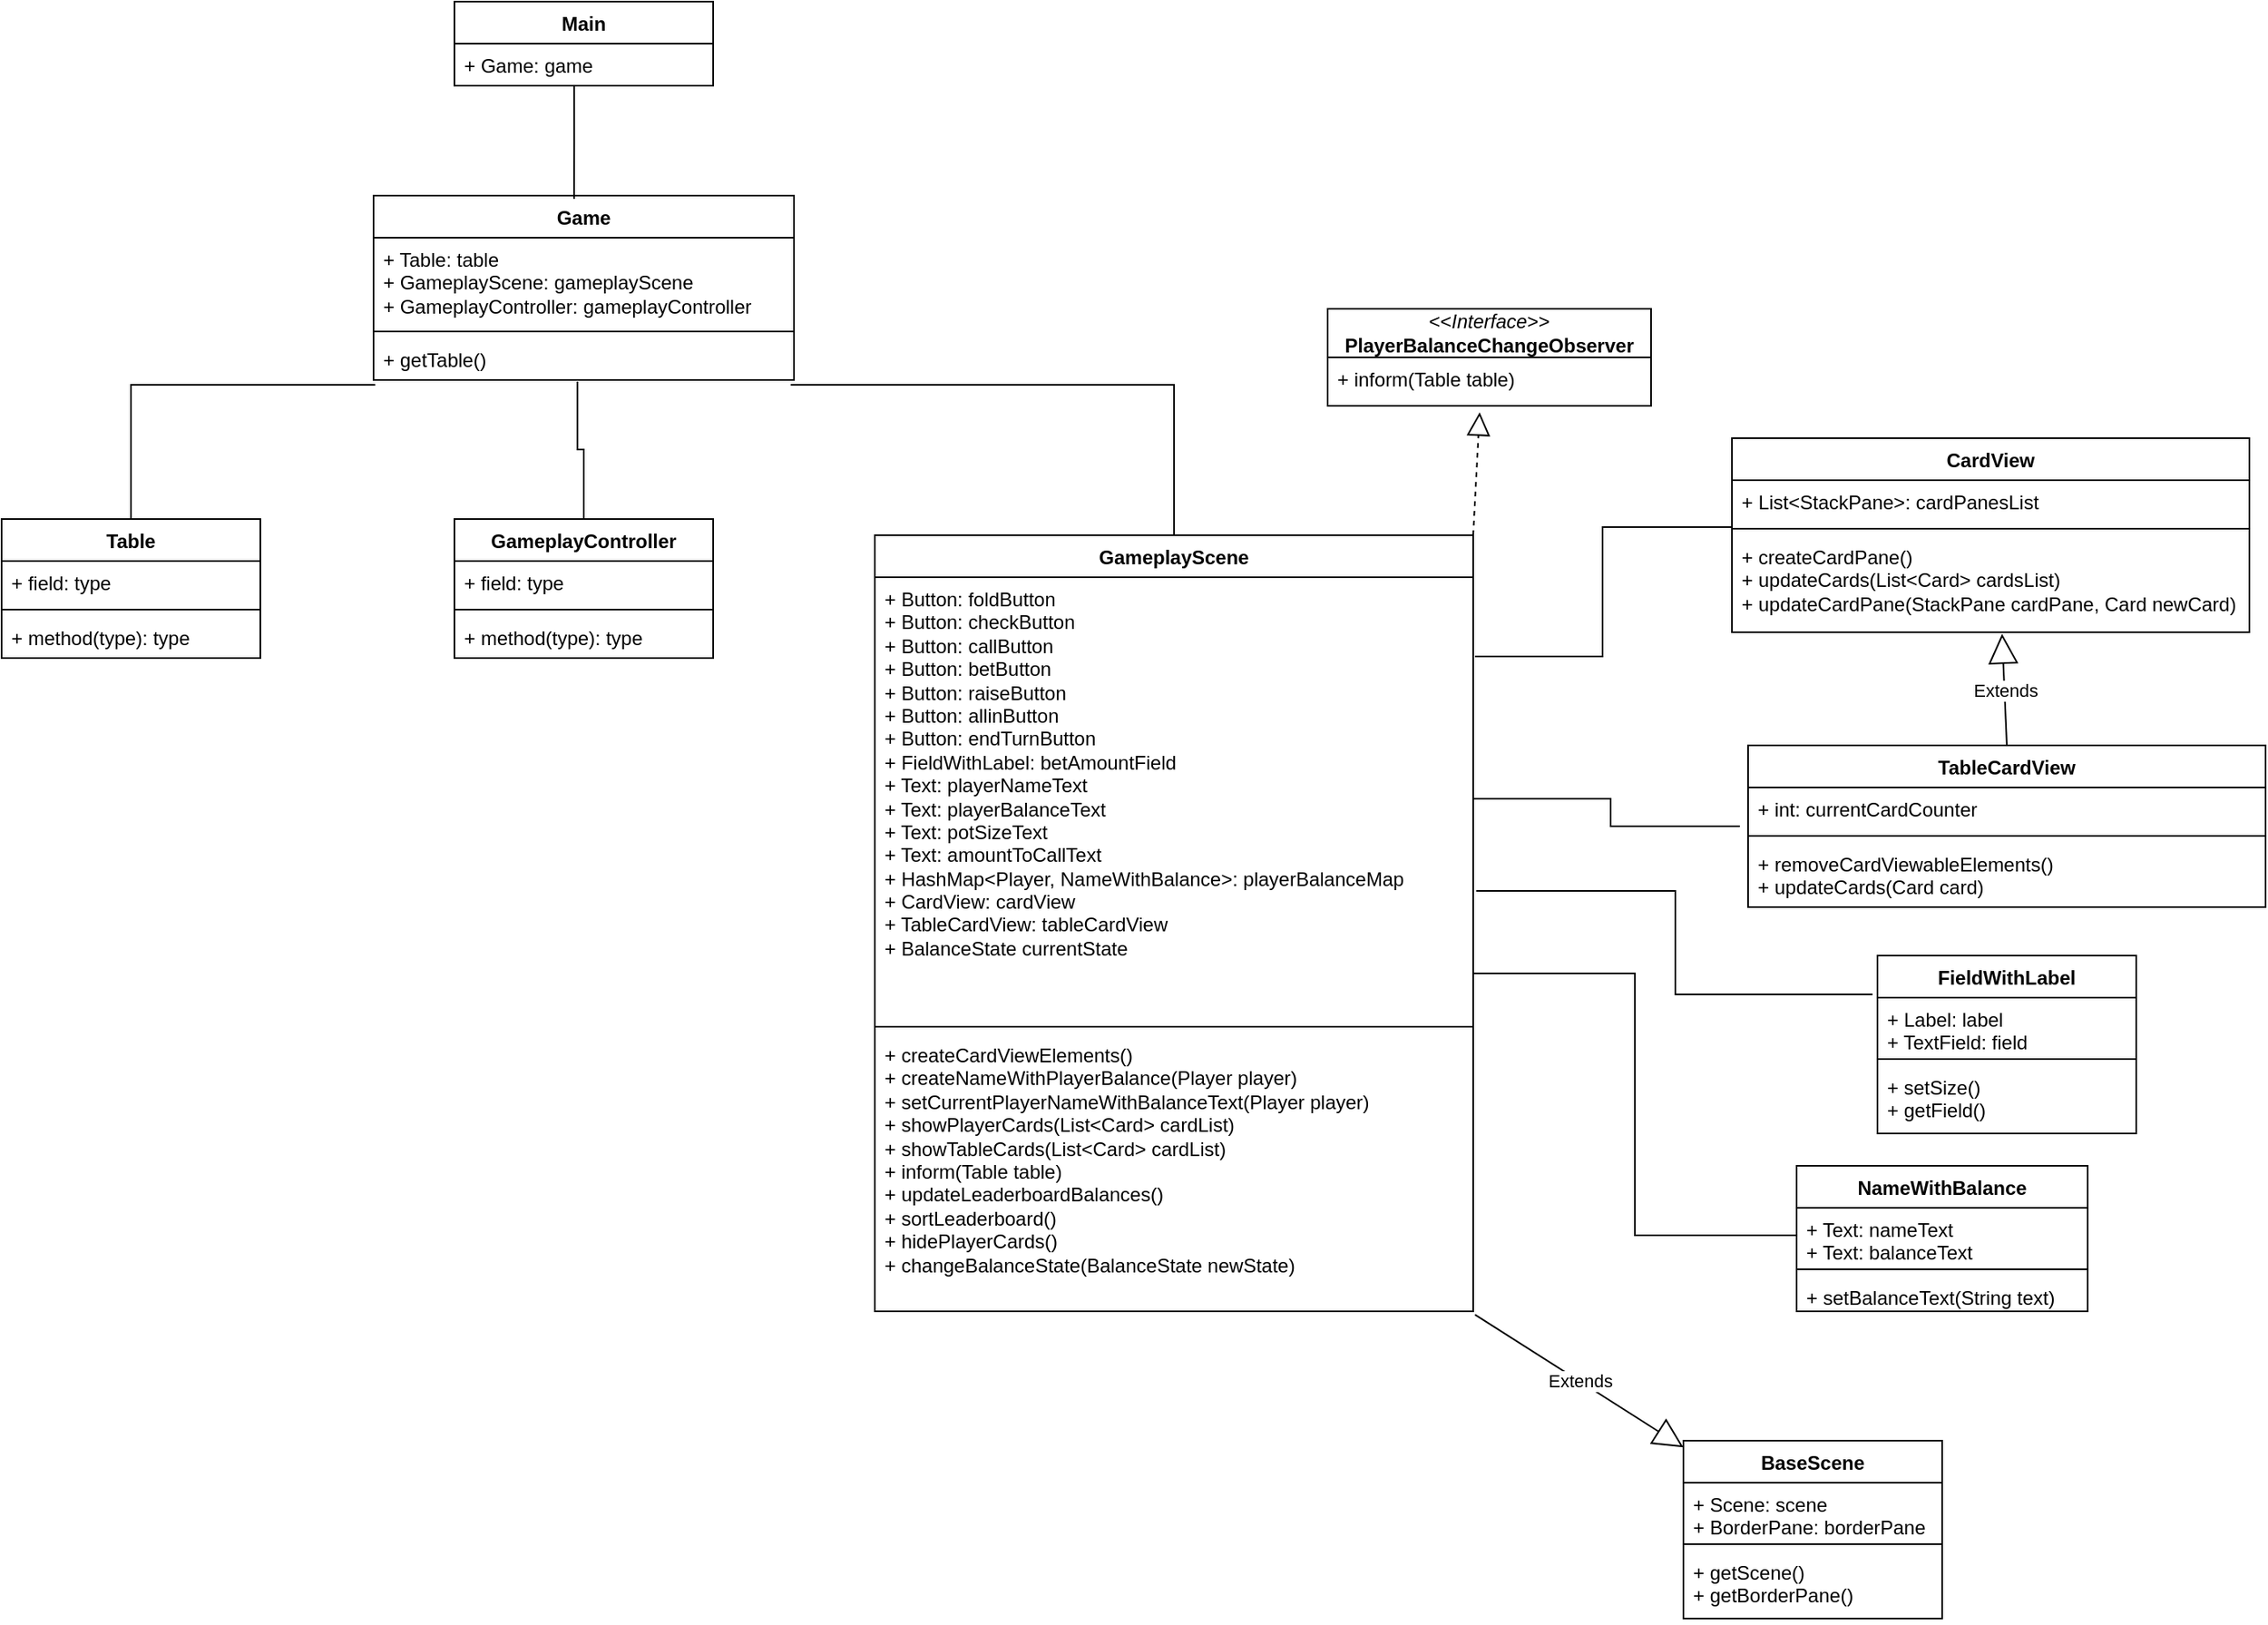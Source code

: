 <mxfile version="24.2.5" type="github">
  <diagram name="Page-1" id="viquiQ20y5q3F9xp7PsY">
    <mxGraphModel dx="1909" dy="760" grid="1" gridSize="10" guides="1" tooltips="1" connect="1" arrows="1" fold="1" page="0" pageScale="1" pageWidth="827" pageHeight="1169" background="none" math="0" shadow="0">
      <root>
        <mxCell id="0" />
        <mxCell id="1" parent="0" />
        <mxCell id="RqX54voOCDL3QfV-D7yE-1" value="Main" style="swimlane;fontStyle=1;align=center;verticalAlign=top;childLayout=stackLayout;horizontal=1;startSize=26;horizontalStack=0;resizeParent=1;resizeParentMax=0;resizeLast=0;collapsible=1;marginBottom=0;whiteSpace=wrap;html=1;" vertex="1" parent="1">
          <mxGeometry x="270" y="120" width="160" height="52" as="geometry" />
        </mxCell>
        <mxCell id="RqX54voOCDL3QfV-D7yE-2" value="+ Game: game" style="text;strokeColor=none;fillColor=none;align=left;verticalAlign=top;spacingLeft=4;spacingRight=4;overflow=hidden;rotatable=0;points=[[0,0.5],[1,0.5]];portConstraint=eastwest;whiteSpace=wrap;html=1;" vertex="1" parent="RqX54voOCDL3QfV-D7yE-1">
          <mxGeometry y="26" width="160" height="26" as="geometry" />
        </mxCell>
        <mxCell id="RqX54voOCDL3QfV-D7yE-5" value="Game" style="swimlane;fontStyle=1;align=center;verticalAlign=top;childLayout=stackLayout;horizontal=1;startSize=26;horizontalStack=0;resizeParent=1;resizeParentMax=0;resizeLast=0;collapsible=1;marginBottom=0;whiteSpace=wrap;html=1;" vertex="1" parent="1">
          <mxGeometry x="220" y="240" width="260" height="114" as="geometry" />
        </mxCell>
        <mxCell id="RqX54voOCDL3QfV-D7yE-6" value="+ Table: table&lt;div&gt;+ GameplayScene: gameplayScene&lt;/div&gt;&lt;div&gt;+ GameplayController: gameplayController&lt;/div&gt;" style="text;strokeColor=none;fillColor=none;align=left;verticalAlign=top;spacingLeft=4;spacingRight=4;overflow=hidden;rotatable=0;points=[[0,0.5],[1,0.5]];portConstraint=eastwest;whiteSpace=wrap;html=1;" vertex="1" parent="RqX54voOCDL3QfV-D7yE-5">
          <mxGeometry y="26" width="260" height="54" as="geometry" />
        </mxCell>
        <mxCell id="RqX54voOCDL3QfV-D7yE-7" value="" style="line;strokeWidth=1;fillColor=none;align=left;verticalAlign=middle;spacingTop=-1;spacingLeft=3;spacingRight=3;rotatable=0;labelPosition=right;points=[];portConstraint=eastwest;strokeColor=inherit;" vertex="1" parent="RqX54voOCDL3QfV-D7yE-5">
          <mxGeometry y="80" width="260" height="8" as="geometry" />
        </mxCell>
        <mxCell id="RqX54voOCDL3QfV-D7yE-8" value="+ getTable()" style="text;strokeColor=none;fillColor=none;align=left;verticalAlign=top;spacingLeft=4;spacingRight=4;overflow=hidden;rotatable=0;points=[[0,0.5],[1,0.5]];portConstraint=eastwest;whiteSpace=wrap;html=1;" vertex="1" parent="RqX54voOCDL3QfV-D7yE-5">
          <mxGeometry y="88" width="260" height="26" as="geometry" />
        </mxCell>
        <mxCell id="RqX54voOCDL3QfV-D7yE-13" value="" style="endArrow=none;html=1;edgeStyle=orthogonalEdgeStyle;rounded=0;exitX=0.463;exitY=1;exitDx=0;exitDy=0;exitPerimeter=0;entryX=0.477;entryY=0.018;entryDx=0;entryDy=0;entryPerimeter=0;" edge="1" parent="1" source="RqX54voOCDL3QfV-D7yE-2" target="RqX54voOCDL3QfV-D7yE-5">
          <mxGeometry relative="1" as="geometry">
            <mxPoint x="270" y="390" as="sourcePoint" />
            <mxPoint x="360" y="400" as="targetPoint" />
          </mxGeometry>
        </mxCell>
        <mxCell id="RqX54voOCDL3QfV-D7yE-16" value="Table" style="swimlane;fontStyle=1;align=center;verticalAlign=top;childLayout=stackLayout;horizontal=1;startSize=26;horizontalStack=0;resizeParent=1;resizeParentMax=0;resizeLast=0;collapsible=1;marginBottom=0;whiteSpace=wrap;html=1;" vertex="1" parent="1">
          <mxGeometry x="-10" y="440" width="160" height="86" as="geometry" />
        </mxCell>
        <mxCell id="RqX54voOCDL3QfV-D7yE-17" value="+ field: type" style="text;strokeColor=none;fillColor=none;align=left;verticalAlign=top;spacingLeft=4;spacingRight=4;overflow=hidden;rotatable=0;points=[[0,0.5],[1,0.5]];portConstraint=eastwest;whiteSpace=wrap;html=1;" vertex="1" parent="RqX54voOCDL3QfV-D7yE-16">
          <mxGeometry y="26" width="160" height="26" as="geometry" />
        </mxCell>
        <mxCell id="RqX54voOCDL3QfV-D7yE-18" value="" style="line;strokeWidth=1;fillColor=none;align=left;verticalAlign=middle;spacingTop=-1;spacingLeft=3;spacingRight=3;rotatable=0;labelPosition=right;points=[];portConstraint=eastwest;strokeColor=inherit;" vertex="1" parent="RqX54voOCDL3QfV-D7yE-16">
          <mxGeometry y="52" width="160" height="8" as="geometry" />
        </mxCell>
        <mxCell id="RqX54voOCDL3QfV-D7yE-19" value="+ method(type): type" style="text;strokeColor=none;fillColor=none;align=left;verticalAlign=top;spacingLeft=4;spacingRight=4;overflow=hidden;rotatable=0;points=[[0,0.5],[1,0.5]];portConstraint=eastwest;whiteSpace=wrap;html=1;" vertex="1" parent="RqX54voOCDL3QfV-D7yE-16">
          <mxGeometry y="60" width="160" height="26" as="geometry" />
        </mxCell>
        <mxCell id="RqX54voOCDL3QfV-D7yE-23" value="" style="endArrow=none;html=1;edgeStyle=orthogonalEdgeStyle;rounded=0;exitX=0.004;exitY=1.115;exitDx=0;exitDy=0;exitPerimeter=0;entryX=0.5;entryY=0;entryDx=0;entryDy=0;" edge="1" parent="1" source="RqX54voOCDL3QfV-D7yE-8" target="RqX54voOCDL3QfV-D7yE-16">
          <mxGeometry relative="1" as="geometry">
            <mxPoint x="129.5" y="380" as="sourcePoint" />
            <mxPoint x="129.5" y="450" as="targetPoint" />
          </mxGeometry>
        </mxCell>
        <mxCell id="RqX54voOCDL3QfV-D7yE-24" value="GameplayScene&lt;div&gt;&lt;br&gt;&lt;/div&gt;" style="swimlane;fontStyle=1;align=center;verticalAlign=top;childLayout=stackLayout;horizontal=1;startSize=26;horizontalStack=0;resizeParent=1;resizeParentMax=0;resizeLast=0;collapsible=1;marginBottom=0;whiteSpace=wrap;html=1;" vertex="1" parent="1">
          <mxGeometry x="530" y="450" width="370" height="480" as="geometry" />
        </mxCell>
        <mxCell id="RqX54voOCDL3QfV-D7yE-25" value="&lt;div&gt;&lt;span style=&quot;background-color: initial;&quot;&gt;+ Button: foldButton&lt;/span&gt;&lt;br&gt;&lt;/div&gt;&lt;div&gt;+ Button: checkButton&lt;/div&gt;&lt;div&gt;+ Button: callButton&lt;/div&gt;&lt;div&gt;+ Button: betButton&lt;/div&gt;&lt;div&gt;+ Button: raiseButton&lt;/div&gt;&lt;div&gt;+ Button: allinButton&lt;/div&gt;&lt;div&gt;+ Button: endTurnButton&lt;/div&gt;&lt;div&gt;+ FieldWithLabel: betAmountField&lt;/div&gt;&lt;div&gt;+ Text: playerNameText&lt;/div&gt;&lt;div&gt;+ Text: playerBalanceText&lt;/div&gt;&lt;div&gt;+ Text: potSizeText&lt;/div&gt;&lt;div&gt;+ Text: amountToCallText&lt;/div&gt;&lt;div&gt;+ HashMap&amp;lt;Player, NameWithBalance&amp;gt;: playerBalanceMap&lt;/div&gt;&lt;div&gt;+ CardView: cardView&lt;/div&gt;&lt;div&gt;+ TableCardView: tableCardView&lt;/div&gt;&lt;div&gt;+ BalanceState currentState&lt;/div&gt;" style="text;strokeColor=none;fillColor=none;align=left;verticalAlign=top;spacingLeft=4;spacingRight=4;overflow=hidden;rotatable=0;points=[[0,0.5],[1,0.5]];portConstraint=eastwest;whiteSpace=wrap;html=1;" vertex="1" parent="RqX54voOCDL3QfV-D7yE-24">
          <mxGeometry y="26" width="370" height="274" as="geometry" />
        </mxCell>
        <mxCell id="RqX54voOCDL3QfV-D7yE-26" value="" style="line;strokeWidth=1;fillColor=none;align=left;verticalAlign=middle;spacingTop=-1;spacingLeft=3;spacingRight=3;rotatable=0;labelPosition=right;points=[];portConstraint=eastwest;strokeColor=inherit;" vertex="1" parent="RqX54voOCDL3QfV-D7yE-24">
          <mxGeometry y="300" width="370" height="8" as="geometry" />
        </mxCell>
        <mxCell id="RqX54voOCDL3QfV-D7yE-27" value="+ createCardViewElements()&lt;div&gt;+ createNameWithPlayerBalance(Player player)&lt;/div&gt;&lt;div&gt;+ setCurrentPlayerNameWithBalanceText(Player player)&lt;/div&gt;&lt;div&gt;+ showPlayerCards(List&amp;lt;Card&amp;gt; cardList)&lt;/div&gt;&lt;div&gt;+ showTableCards(List&amp;lt;Card&amp;gt; cardList)&lt;/div&gt;&lt;div&gt;+ inform(Table table)&lt;/div&gt;&lt;div&gt;+ updateLeaderboardBalances()&lt;/div&gt;&lt;div&gt;+ sortLeaderboard()&lt;/div&gt;&lt;div&gt;+ hidePlayerCards()&lt;/div&gt;&lt;div&gt;+ changeBalanceState(BalanceState newState)&lt;/div&gt;" style="text;strokeColor=none;fillColor=none;align=left;verticalAlign=top;spacingLeft=4;spacingRight=4;overflow=hidden;rotatable=0;points=[[0,0.5],[1,0.5]];portConstraint=eastwest;whiteSpace=wrap;html=1;" vertex="1" parent="RqX54voOCDL3QfV-D7yE-24">
          <mxGeometry y="308" width="370" height="172" as="geometry" />
        </mxCell>
        <mxCell id="RqX54voOCDL3QfV-D7yE-28" value="" style="endArrow=none;html=1;edgeStyle=orthogonalEdgeStyle;rounded=0;exitX=0.992;exitY=1.115;exitDx=0;exitDy=0;exitPerimeter=0;entryX=0.5;entryY=0;entryDx=0;entryDy=0;" edge="1" parent="1" source="RqX54voOCDL3QfV-D7yE-8" target="RqX54voOCDL3QfV-D7yE-24">
          <mxGeometry relative="1" as="geometry">
            <mxPoint x="231" y="367" as="sourcePoint" />
            <mxPoint x="80" y="450" as="targetPoint" />
          </mxGeometry>
        </mxCell>
        <mxCell id="RqX54voOCDL3QfV-D7yE-29" value="&lt;div&gt;GameplayController&lt;/div&gt;" style="swimlane;fontStyle=1;align=center;verticalAlign=top;childLayout=stackLayout;horizontal=1;startSize=26;horizontalStack=0;resizeParent=1;resizeParentMax=0;resizeLast=0;collapsible=1;marginBottom=0;whiteSpace=wrap;html=1;" vertex="1" parent="1">
          <mxGeometry x="270" y="440" width="160" height="86" as="geometry" />
        </mxCell>
        <mxCell id="RqX54voOCDL3QfV-D7yE-30" value="+ field: type" style="text;strokeColor=none;fillColor=none;align=left;verticalAlign=top;spacingLeft=4;spacingRight=4;overflow=hidden;rotatable=0;points=[[0,0.5],[1,0.5]];portConstraint=eastwest;whiteSpace=wrap;html=1;" vertex="1" parent="RqX54voOCDL3QfV-D7yE-29">
          <mxGeometry y="26" width="160" height="26" as="geometry" />
        </mxCell>
        <mxCell id="RqX54voOCDL3QfV-D7yE-31" value="" style="line;strokeWidth=1;fillColor=none;align=left;verticalAlign=middle;spacingTop=-1;spacingLeft=3;spacingRight=3;rotatable=0;labelPosition=right;points=[];portConstraint=eastwest;strokeColor=inherit;" vertex="1" parent="RqX54voOCDL3QfV-D7yE-29">
          <mxGeometry y="52" width="160" height="8" as="geometry" />
        </mxCell>
        <mxCell id="RqX54voOCDL3QfV-D7yE-32" value="+ method(type): type" style="text;strokeColor=none;fillColor=none;align=left;verticalAlign=top;spacingLeft=4;spacingRight=4;overflow=hidden;rotatable=0;points=[[0,0.5],[1,0.5]];portConstraint=eastwest;whiteSpace=wrap;html=1;" vertex="1" parent="RqX54voOCDL3QfV-D7yE-29">
          <mxGeometry y="60" width="160" height="26" as="geometry" />
        </mxCell>
        <mxCell id="RqX54voOCDL3QfV-D7yE-34" value="" style="endArrow=none;html=1;edgeStyle=orthogonalEdgeStyle;rounded=0;exitX=0.485;exitY=1.038;exitDx=0;exitDy=0;exitPerimeter=0;entryX=0.5;entryY=0;entryDx=0;entryDy=0;" edge="1" parent="1" source="RqX54voOCDL3QfV-D7yE-8" target="RqX54voOCDL3QfV-D7yE-29">
          <mxGeometry relative="1" as="geometry">
            <mxPoint x="339.5" y="380" as="sourcePoint" />
            <mxPoint x="339.5" y="450" as="targetPoint" />
          </mxGeometry>
        </mxCell>
        <mxCell id="RqX54voOCDL3QfV-D7yE-35" value="Extends" style="endArrow=block;endSize=16;endFill=0;html=1;rounded=0;exitX=1.003;exitY=1.012;exitDx=0;exitDy=0;exitPerimeter=0;" edge="1" parent="1" source="RqX54voOCDL3QfV-D7yE-27" target="RqX54voOCDL3QfV-D7yE-36">
          <mxGeometry width="160" relative="1" as="geometry">
            <mxPoint x="270" y="770" as="sourcePoint" />
            <mxPoint x="1120" y="940" as="targetPoint" />
          </mxGeometry>
        </mxCell>
        <mxCell id="RqX54voOCDL3QfV-D7yE-36" value="BaseScene" style="swimlane;fontStyle=1;align=center;verticalAlign=top;childLayout=stackLayout;horizontal=1;startSize=26;horizontalStack=0;resizeParent=1;resizeParentMax=0;resizeLast=0;collapsible=1;marginBottom=0;whiteSpace=wrap;html=1;" vertex="1" parent="1">
          <mxGeometry x="1030" y="1010" width="160" height="110" as="geometry" />
        </mxCell>
        <mxCell id="RqX54voOCDL3QfV-D7yE-37" value="+ Scene: scene&lt;div&gt;+ BorderPane: borderPane&lt;/div&gt;" style="text;strokeColor=none;fillColor=none;align=left;verticalAlign=top;spacingLeft=4;spacingRight=4;overflow=hidden;rotatable=0;points=[[0,0.5],[1,0.5]];portConstraint=eastwest;whiteSpace=wrap;html=1;" vertex="1" parent="RqX54voOCDL3QfV-D7yE-36">
          <mxGeometry y="26" width="160" height="34" as="geometry" />
        </mxCell>
        <mxCell id="RqX54voOCDL3QfV-D7yE-38" value="" style="line;strokeWidth=1;fillColor=none;align=left;verticalAlign=middle;spacingTop=-1;spacingLeft=3;spacingRight=3;rotatable=0;labelPosition=right;points=[];portConstraint=eastwest;strokeColor=inherit;" vertex="1" parent="RqX54voOCDL3QfV-D7yE-36">
          <mxGeometry y="60" width="160" height="8" as="geometry" />
        </mxCell>
        <mxCell id="RqX54voOCDL3QfV-D7yE-39" value="+ getScene()&lt;div&gt;+ getBorderPane()&lt;/div&gt;" style="text;strokeColor=none;fillColor=none;align=left;verticalAlign=top;spacingLeft=4;spacingRight=4;overflow=hidden;rotatable=0;points=[[0,0.5],[1,0.5]];portConstraint=eastwest;whiteSpace=wrap;html=1;" vertex="1" parent="RqX54voOCDL3QfV-D7yE-36">
          <mxGeometry y="68" width="160" height="42" as="geometry" />
        </mxCell>
        <mxCell id="RqX54voOCDL3QfV-D7yE-40" value="&lt;div&gt;&amp;lt;&amp;lt;&lt;i&gt;Interface&lt;/i&gt;&amp;gt;&amp;gt;&lt;/div&gt;&lt;b&gt;PlayerBalanceChangeObserver&lt;/b&gt;" style="swimlane;fontStyle=0;childLayout=stackLayout;horizontal=1;startSize=30;fillColor=none;horizontalStack=0;resizeParent=1;resizeParentMax=0;resizeLast=0;collapsible=1;marginBottom=0;whiteSpace=wrap;html=1;" vertex="1" parent="1">
          <mxGeometry x="810" y="310" width="200" height="60" as="geometry" />
        </mxCell>
        <mxCell id="RqX54voOCDL3QfV-D7yE-41" value="+ inform(Table table)" style="text;strokeColor=none;fillColor=none;align=left;verticalAlign=top;spacingLeft=4;spacingRight=4;overflow=hidden;rotatable=0;points=[[0,0.5],[1,0.5]];portConstraint=eastwest;whiteSpace=wrap;html=1;" vertex="1" parent="RqX54voOCDL3QfV-D7yE-40">
          <mxGeometry y="30" width="200" height="30" as="geometry" />
        </mxCell>
        <mxCell id="RqX54voOCDL3QfV-D7yE-44" value="" style="endArrow=block;dashed=1;endFill=0;endSize=12;html=1;rounded=0;entryX=0.47;entryY=1.133;entryDx=0;entryDy=0;exitX=1;exitY=0;exitDx=0;exitDy=0;entryPerimeter=0;" edge="1" parent="1" source="RqX54voOCDL3QfV-D7yE-24" target="RqX54voOCDL3QfV-D7yE-41">
          <mxGeometry width="160" relative="1" as="geometry">
            <mxPoint x="780" y="600" as="sourcePoint" />
            <mxPoint x="940" y="600" as="targetPoint" />
          </mxGeometry>
        </mxCell>
        <mxCell id="RqX54voOCDL3QfV-D7yE-45" value="CardView" style="swimlane;fontStyle=1;align=center;verticalAlign=top;childLayout=stackLayout;horizontal=1;startSize=26;horizontalStack=0;resizeParent=1;resizeParentMax=0;resizeLast=0;collapsible=1;marginBottom=0;whiteSpace=wrap;html=1;" vertex="1" parent="1">
          <mxGeometry x="1060" y="390" width="320" height="120" as="geometry" />
        </mxCell>
        <mxCell id="RqX54voOCDL3QfV-D7yE-46" value="+ List&amp;lt;StackPane&amp;gt;: cardPanesList" style="text;strokeColor=none;fillColor=none;align=left;verticalAlign=top;spacingLeft=4;spacingRight=4;overflow=hidden;rotatable=0;points=[[0,0.5],[1,0.5]];portConstraint=eastwest;whiteSpace=wrap;html=1;" vertex="1" parent="RqX54voOCDL3QfV-D7yE-45">
          <mxGeometry y="26" width="320" height="26" as="geometry" />
        </mxCell>
        <mxCell id="RqX54voOCDL3QfV-D7yE-47" value="" style="line;strokeWidth=1;fillColor=none;align=left;verticalAlign=middle;spacingTop=-1;spacingLeft=3;spacingRight=3;rotatable=0;labelPosition=right;points=[];portConstraint=eastwest;strokeColor=inherit;" vertex="1" parent="RqX54voOCDL3QfV-D7yE-45">
          <mxGeometry y="52" width="320" height="8" as="geometry" />
        </mxCell>
        <mxCell id="RqX54voOCDL3QfV-D7yE-48" value="+ createCardPane()&lt;div&gt;+ updateCards(List&amp;lt;Card&amp;gt; cardsList)&lt;br&gt;&lt;div&gt;+ updateCardPane(StackPane cardPane, Card newCard)&lt;/div&gt;&lt;/div&gt;" style="text;strokeColor=none;fillColor=none;align=left;verticalAlign=top;spacingLeft=4;spacingRight=4;overflow=hidden;rotatable=0;points=[[0,0.5],[1,0.5]];portConstraint=eastwest;whiteSpace=wrap;html=1;" vertex="1" parent="RqX54voOCDL3QfV-D7yE-45">
          <mxGeometry y="60" width="320" height="60" as="geometry" />
        </mxCell>
        <mxCell id="RqX54voOCDL3QfV-D7yE-49" value="" style="endArrow=none;html=1;edgeStyle=orthogonalEdgeStyle;rounded=0;exitX=0;exitY=1.115;exitDx=0;exitDy=0;exitPerimeter=0;entryX=1.003;entryY=0.179;entryDx=0;entryDy=0;entryPerimeter=0;" edge="1" parent="1" source="RqX54voOCDL3QfV-D7yE-46" target="RqX54voOCDL3QfV-D7yE-25">
          <mxGeometry relative="1" as="geometry">
            <mxPoint x="354" y="182" as="sourcePoint" />
            <mxPoint x="354" y="252" as="targetPoint" />
          </mxGeometry>
        </mxCell>
        <mxCell id="RqX54voOCDL3QfV-D7yE-50" value="TableCardView" style="swimlane;fontStyle=1;align=center;verticalAlign=top;childLayout=stackLayout;horizontal=1;startSize=26;horizontalStack=0;resizeParent=1;resizeParentMax=0;resizeLast=0;collapsible=1;marginBottom=0;whiteSpace=wrap;html=1;" vertex="1" parent="1">
          <mxGeometry x="1070" y="580" width="320" height="100" as="geometry" />
        </mxCell>
        <mxCell id="RqX54voOCDL3QfV-D7yE-51" value="+ int: currentCardCounter" style="text;strokeColor=none;fillColor=none;align=left;verticalAlign=top;spacingLeft=4;spacingRight=4;overflow=hidden;rotatable=0;points=[[0,0.5],[1,0.5]];portConstraint=eastwest;whiteSpace=wrap;html=1;" vertex="1" parent="RqX54voOCDL3QfV-D7yE-50">
          <mxGeometry y="26" width="320" height="26" as="geometry" />
        </mxCell>
        <mxCell id="RqX54voOCDL3QfV-D7yE-52" value="" style="line;strokeWidth=1;fillColor=none;align=left;verticalAlign=middle;spacingTop=-1;spacingLeft=3;spacingRight=3;rotatable=0;labelPosition=right;points=[];portConstraint=eastwest;strokeColor=inherit;" vertex="1" parent="RqX54voOCDL3QfV-D7yE-50">
          <mxGeometry y="52" width="320" height="8" as="geometry" />
        </mxCell>
        <mxCell id="RqX54voOCDL3QfV-D7yE-53" value="+ removeCardViewableElements()&lt;div&gt;+ updateCards(Card card)&lt;/div&gt;" style="text;strokeColor=none;fillColor=none;align=left;verticalAlign=top;spacingLeft=4;spacingRight=4;overflow=hidden;rotatable=0;points=[[0,0.5],[1,0.5]];portConstraint=eastwest;whiteSpace=wrap;html=1;" vertex="1" parent="RqX54voOCDL3QfV-D7yE-50">
          <mxGeometry y="60" width="320" height="40" as="geometry" />
        </mxCell>
        <mxCell id="RqX54voOCDL3QfV-D7yE-54" value="Extends" style="endArrow=block;endSize=16;endFill=0;html=1;rounded=0;exitX=0.5;exitY=0;exitDx=0;exitDy=0;entryX=0.522;entryY=1.017;entryDx=0;entryDy=0;entryPerimeter=0;" edge="1" parent="1" source="RqX54voOCDL3QfV-D7yE-50" target="RqX54voOCDL3QfV-D7yE-48">
          <mxGeometry width="160" relative="1" as="geometry">
            <mxPoint x="911" y="942" as="sourcePoint" />
            <mxPoint x="1070" y="991" as="targetPoint" />
          </mxGeometry>
        </mxCell>
        <mxCell id="RqX54voOCDL3QfV-D7yE-55" value="" style="endArrow=none;html=1;edgeStyle=orthogonalEdgeStyle;rounded=0;exitX=-0.016;exitY=0.923;exitDx=0;exitDy=0;exitPerimeter=0;entryX=1;entryY=0.5;entryDx=0;entryDy=0;" edge="1" parent="1" source="RqX54voOCDL3QfV-D7yE-51" target="RqX54voOCDL3QfV-D7yE-25">
          <mxGeometry relative="1" as="geometry">
            <mxPoint x="1070" y="545" as="sourcePoint" />
            <mxPoint x="910" y="589" as="targetPoint" />
          </mxGeometry>
        </mxCell>
        <mxCell id="RqX54voOCDL3QfV-D7yE-56" value="FieldWithLabel" style="swimlane;fontStyle=1;align=center;verticalAlign=top;childLayout=stackLayout;horizontal=1;startSize=26;horizontalStack=0;resizeParent=1;resizeParentMax=0;resizeLast=0;collapsible=1;marginBottom=0;whiteSpace=wrap;html=1;" vertex="1" parent="1">
          <mxGeometry x="1150" y="710" width="160" height="110" as="geometry" />
        </mxCell>
        <mxCell id="RqX54voOCDL3QfV-D7yE-57" value="+ Label: label&lt;div&gt;+ TextField: field&lt;/div&gt;" style="text;strokeColor=none;fillColor=none;align=left;verticalAlign=top;spacingLeft=4;spacingRight=4;overflow=hidden;rotatable=0;points=[[0,0.5],[1,0.5]];portConstraint=eastwest;whiteSpace=wrap;html=1;" vertex="1" parent="RqX54voOCDL3QfV-D7yE-56">
          <mxGeometry y="26" width="160" height="34" as="geometry" />
        </mxCell>
        <mxCell id="RqX54voOCDL3QfV-D7yE-58" value="" style="line;strokeWidth=1;fillColor=none;align=left;verticalAlign=middle;spacingTop=-1;spacingLeft=3;spacingRight=3;rotatable=0;labelPosition=right;points=[];portConstraint=eastwest;strokeColor=inherit;" vertex="1" parent="RqX54voOCDL3QfV-D7yE-56">
          <mxGeometry y="60" width="160" height="8" as="geometry" />
        </mxCell>
        <mxCell id="RqX54voOCDL3QfV-D7yE-59" value="+ setSize()&lt;div&gt;+ getField()&lt;br&gt;&lt;div&gt;&lt;br&gt;&lt;/div&gt;&lt;/div&gt;" style="text;strokeColor=none;fillColor=none;align=left;verticalAlign=top;spacingLeft=4;spacingRight=4;overflow=hidden;rotatable=0;points=[[0,0.5],[1,0.5]];portConstraint=eastwest;whiteSpace=wrap;html=1;" vertex="1" parent="RqX54voOCDL3QfV-D7yE-56">
          <mxGeometry y="68" width="160" height="42" as="geometry" />
        </mxCell>
        <mxCell id="RqX54voOCDL3QfV-D7yE-60" value="" style="endArrow=none;html=1;edgeStyle=orthogonalEdgeStyle;rounded=0;exitX=-0.019;exitY=-0.059;exitDx=0;exitDy=0;exitPerimeter=0;entryX=1.005;entryY=0.708;entryDx=0;entryDy=0;entryPerimeter=0;" edge="1" parent="1" source="RqX54voOCDL3QfV-D7yE-57" target="RqX54voOCDL3QfV-D7yE-25">
          <mxGeometry relative="1" as="geometry">
            <mxPoint x="1070" y="455" as="sourcePoint" />
            <mxPoint x="911" y="535" as="targetPoint" />
          </mxGeometry>
        </mxCell>
        <mxCell id="RqX54voOCDL3QfV-D7yE-61" value="NameWithBalance" style="swimlane;fontStyle=1;align=center;verticalAlign=top;childLayout=stackLayout;horizontal=1;startSize=26;horizontalStack=0;resizeParent=1;resizeParentMax=0;resizeLast=0;collapsible=1;marginBottom=0;whiteSpace=wrap;html=1;" vertex="1" parent="1">
          <mxGeometry x="1100" y="840" width="180" height="90" as="geometry" />
        </mxCell>
        <mxCell id="RqX54voOCDL3QfV-D7yE-62" value="+ Text: nameText&lt;div&gt;+ Text: balanceText&lt;/div&gt;" style="text;strokeColor=none;fillColor=none;align=left;verticalAlign=top;spacingLeft=4;spacingRight=4;overflow=hidden;rotatable=0;points=[[0,0.5],[1,0.5]];portConstraint=eastwest;whiteSpace=wrap;html=1;" vertex="1" parent="RqX54voOCDL3QfV-D7yE-61">
          <mxGeometry y="26" width="180" height="34" as="geometry" />
        </mxCell>
        <mxCell id="RqX54voOCDL3QfV-D7yE-63" value="" style="line;strokeWidth=1;fillColor=none;align=left;verticalAlign=middle;spacingTop=-1;spacingLeft=3;spacingRight=3;rotatable=0;labelPosition=right;points=[];portConstraint=eastwest;strokeColor=inherit;" vertex="1" parent="RqX54voOCDL3QfV-D7yE-61">
          <mxGeometry y="60" width="180" height="8" as="geometry" />
        </mxCell>
        <mxCell id="RqX54voOCDL3QfV-D7yE-64" value="&lt;div&gt;&lt;div&gt;+ setBalanceText(String text)&lt;/div&gt;&lt;/div&gt;" style="text;strokeColor=none;fillColor=none;align=left;verticalAlign=top;spacingLeft=4;spacingRight=4;overflow=hidden;rotatable=0;points=[[0,0.5],[1,0.5]];portConstraint=eastwest;whiteSpace=wrap;html=1;" vertex="1" parent="RqX54voOCDL3QfV-D7yE-61">
          <mxGeometry y="68" width="180" height="22" as="geometry" />
        </mxCell>
        <mxCell id="RqX54voOCDL3QfV-D7yE-66" value="" style="endArrow=none;html=1;edgeStyle=orthogonalEdgeStyle;rounded=0;exitX=0;exitY=0.5;exitDx=0;exitDy=0;entryX=1.001;entryY=0.894;entryDx=0;entryDy=0;entryPerimeter=0;" edge="1" parent="1" source="RqX54voOCDL3QfV-D7yE-62" target="RqX54voOCDL3QfV-D7yE-25">
          <mxGeometry relative="1" as="geometry">
            <mxPoint x="1087" y="744" as="sourcePoint" />
            <mxPoint x="912" y="680" as="targetPoint" />
          </mxGeometry>
        </mxCell>
      </root>
    </mxGraphModel>
  </diagram>
</mxfile>
